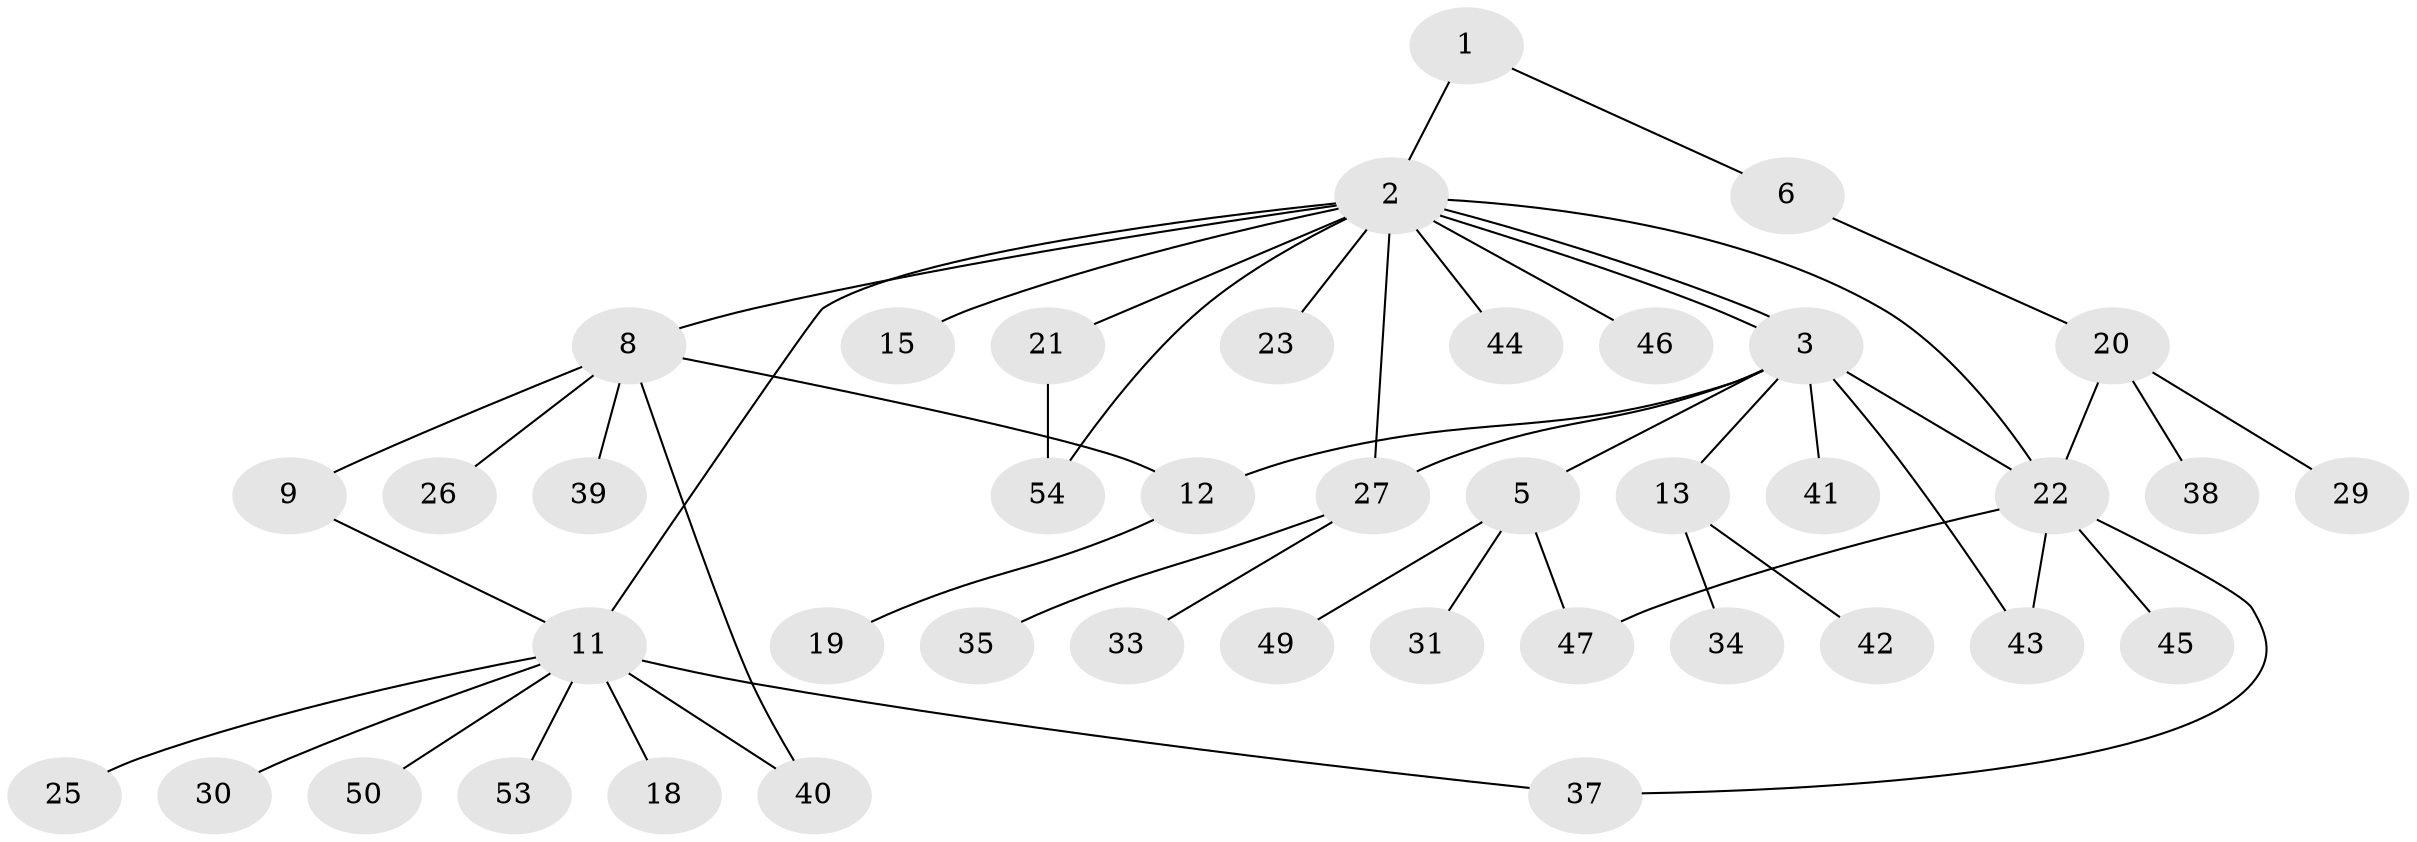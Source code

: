 // original degree distribution, {3: 0.05454545454545454, 6: 0.01818181818181818, 10: 0.01818181818181818, 11: 0.01818181818181818, 5: 0.07272727272727272, 2: 0.23636363636363636, 1: 0.509090909090909, 7: 0.03636363636363636, 8: 0.01818181818181818, 4: 0.01818181818181818}
// Generated by graph-tools (version 1.1) at 2025/41/03/06/25 10:41:50]
// undirected, 41 vertices, 51 edges
graph export_dot {
graph [start="1"]
  node [color=gray90,style=filled];
  1 [super="+24"];
  2 [super="+4"];
  3 [super="+7"];
  5 [super="+14"];
  6;
  8 [super="+55"];
  9 [super="+10"];
  11 [super="+17"];
  12 [super="+32"];
  13 [super="+16"];
  15;
  18;
  19;
  20 [super="+51"];
  21 [super="+48"];
  22 [super="+36"];
  23;
  25;
  26;
  27 [super="+28"];
  29 [super="+52"];
  30;
  31;
  33;
  34;
  35;
  37;
  38;
  39;
  40;
  41;
  42;
  43;
  44;
  45;
  46;
  47;
  49;
  50;
  53;
  54;
  1 -- 2;
  1 -- 6;
  2 -- 3;
  2 -- 3;
  2 -- 11 [weight=2];
  2 -- 27 [weight=2];
  2 -- 8;
  2 -- 44;
  2 -- 46;
  2 -- 15;
  2 -- 21;
  2 -- 54;
  2 -- 23;
  2 -- 22;
  3 -- 5;
  3 -- 12;
  3 -- 13;
  3 -- 41;
  3 -- 43;
  3 -- 22;
  3 -- 27;
  5 -- 31;
  5 -- 47;
  5 -- 49;
  6 -- 20;
  8 -- 9;
  8 -- 12;
  8 -- 26;
  8 -- 39;
  8 -- 40;
  9 -- 11;
  11 -- 18 [weight=2];
  11 -- 30;
  11 -- 37;
  11 -- 40;
  11 -- 50;
  11 -- 53;
  11 -- 25;
  12 -- 19;
  13 -- 42;
  13 -- 34;
  20 -- 22;
  20 -- 29;
  20 -- 38;
  21 -- 54;
  22 -- 37;
  22 -- 43;
  22 -- 45;
  22 -- 47;
  27 -- 33;
  27 -- 35;
}
